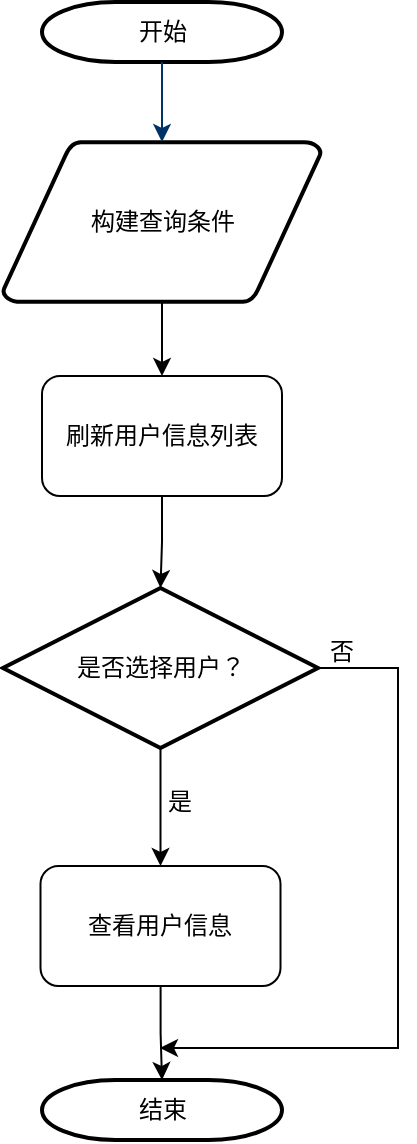<mxfile version="27.1.4" pages="10">
  <diagram name="查询用户信息" id="zO5lMgldCZhvQaBWDhTm">
    <mxGraphModel dx="788" dy="506" grid="0" gridSize="10" guides="1" tooltips="1" connect="1" arrows="1" fold="1" page="1" pageScale="1" pageWidth="1169" pageHeight="827" background="none" math="0" shadow="0">
      <root>
        <mxCell id="a178zMsoAZZl_uSFc6zt-0" />
        <mxCell id="a178zMsoAZZl_uSFc6zt-1" parent="a178zMsoAZZl_uSFc6zt-0" />
        <mxCell id="a178zMsoAZZl_uSFc6zt-2" value="开始" style="shape=mxgraph.flowchart.terminator;strokeWidth=2;gradientColor=none;gradientDirection=north;fontStyle=0;html=1;" vertex="1" parent="a178zMsoAZZl_uSFc6zt-1">
          <mxGeometry x="260" y="60" width="120" height="30" as="geometry" />
        </mxCell>
        <mxCell id="4zAfmRgb_v9YsMz6_RCy-1" value="" style="edgeStyle=orthogonalEdgeStyle;rounded=0;orthogonalLoop=1;jettySize=auto;html=1;" edge="1" parent="a178zMsoAZZl_uSFc6zt-1" source="a178zMsoAZZl_uSFc6zt-4" target="4zAfmRgb_v9YsMz6_RCy-0">
          <mxGeometry relative="1" as="geometry" />
        </mxCell>
        <mxCell id="a178zMsoAZZl_uSFc6zt-4" value="构建查询条件" style="shape=mxgraph.flowchart.data;strokeWidth=2;gradientColor=none;gradientDirection=north;fontStyle=0;html=1;" vertex="1" parent="a178zMsoAZZl_uSFc6zt-1">
          <mxGeometry x="240.5" y="130" width="159" height="80" as="geometry" />
        </mxCell>
        <mxCell id="a178zMsoAZZl_uSFc6zt-5" style="fontStyle=1;strokeColor=#003366;strokeWidth=1;html=1;" edge="1" parent="a178zMsoAZZl_uSFc6zt-1" source="a178zMsoAZZl_uSFc6zt-2" target="a178zMsoAZZl_uSFc6zt-4">
          <mxGeometry relative="1" as="geometry" />
        </mxCell>
        <mxCell id="a178zMsoAZZl_uSFc6zt-7" style="edgeStyle=orthogonalEdgeStyle;rounded=0;orthogonalLoop=1;jettySize=auto;html=1;entryX=0.5;entryY=0;entryDx=0;entryDy=0;" edge="1" parent="a178zMsoAZZl_uSFc6zt-1" source="a178zMsoAZZl_uSFc6zt-8" target="a178zMsoAZZl_uSFc6zt-20">
          <mxGeometry relative="1" as="geometry">
            <mxPoint x="319.25" y="504" as="targetPoint" />
          </mxGeometry>
        </mxCell>
        <mxCell id="a178zMsoAZZl_uSFc6zt-8" value="是否选择用户？" style="shape=mxgraph.flowchart.decision;strokeWidth=2;gradientColor=none;gradientDirection=north;fontStyle=0;html=1;" vertex="1" parent="a178zMsoAZZl_uSFc6zt-1">
          <mxGeometry x="240.5" y="353" width="157.5" height="80" as="geometry" />
        </mxCell>
        <mxCell id="a178zMsoAZZl_uSFc6zt-9" value="结束" style="shape=mxgraph.flowchart.terminator;strokeWidth=2;gradientColor=none;gradientDirection=north;fontStyle=0;html=1;" vertex="1" parent="a178zMsoAZZl_uSFc6zt-1">
          <mxGeometry x="260" y="599" width="120" height="30" as="geometry" />
        </mxCell>
        <mxCell id="a178zMsoAZZl_uSFc6zt-13" style="edgeStyle=orthogonalEdgeStyle;rounded=0;orthogonalLoop=1;jettySize=auto;html=1;exitX=1;exitY=0.5;exitDx=0;exitDy=0;exitPerimeter=0;" edge="1" parent="a178zMsoAZZl_uSFc6zt-1" source="a178zMsoAZZl_uSFc6zt-8">
          <mxGeometry relative="1" as="geometry">
            <mxPoint x="398" y="544" as="sourcePoint" />
            <mxPoint x="319" y="583" as="targetPoint" />
            <Array as="points">
              <mxPoint x="438" y="393" />
              <mxPoint x="438" y="583" />
            </Array>
          </mxGeometry>
        </mxCell>
        <mxCell id="a178zMsoAZZl_uSFc6zt-16" value="是" style="text;fontStyle=0;html=1;strokeColor=none;gradientColor=none;fillColor=none;strokeWidth=2;" vertex="1" parent="a178zMsoAZZl_uSFc6zt-1">
          <mxGeometry x="321" y="446" width="40" height="26" as="geometry" />
        </mxCell>
        <mxCell id="4zAfmRgb_v9YsMz6_RCy-3" value="" style="edgeStyle=orthogonalEdgeStyle;rounded=0;orthogonalLoop=1;jettySize=auto;html=1;" edge="1" parent="a178zMsoAZZl_uSFc6zt-1" source="a178zMsoAZZl_uSFc6zt-20" target="a178zMsoAZZl_uSFc6zt-9">
          <mxGeometry relative="1" as="geometry" />
        </mxCell>
        <mxCell id="a178zMsoAZZl_uSFc6zt-20" value="查看用户信息" style="rounded=1;whiteSpace=wrap;html=1;" vertex="1" parent="a178zMsoAZZl_uSFc6zt-1">
          <mxGeometry x="259.25" y="492" width="120" height="60" as="geometry" />
        </mxCell>
        <mxCell id="a178zMsoAZZl_uSFc6zt-24" value="否" style="text;fontStyle=0;html=1;strokeColor=none;gradientColor=none;fillColor=none;strokeWidth=2;" vertex="1" parent="a178zMsoAZZl_uSFc6zt-1">
          <mxGeometry x="402" y="371" width="40" height="26" as="geometry" />
        </mxCell>
        <mxCell id="4zAfmRgb_v9YsMz6_RCy-2" value="" style="edgeStyle=orthogonalEdgeStyle;rounded=0;orthogonalLoop=1;jettySize=auto;html=1;" edge="1" parent="a178zMsoAZZl_uSFc6zt-1" source="4zAfmRgb_v9YsMz6_RCy-0" target="a178zMsoAZZl_uSFc6zt-8">
          <mxGeometry relative="1" as="geometry" />
        </mxCell>
        <mxCell id="4zAfmRgb_v9YsMz6_RCy-0" value="刷新用户信息列表" style="rounded=1;whiteSpace=wrap;html=1;" vertex="1" parent="a178zMsoAZZl_uSFc6zt-1">
          <mxGeometry x="260" y="247" width="120" height="60" as="geometry" />
        </mxCell>
      </root>
    </mxGraphModel>
  </diagram>
  <diagram id="6a731a19-8d31-9384-78a2-239565b7b9f0" name="登录">
    <mxGraphModel dx="1389" dy="761" grid="0" gridSize="10" guides="1" tooltips="1" connect="1" arrows="1" fold="1" page="1" pageScale="1" pageWidth="1169" pageHeight="827" background="none" math="0" shadow="0">
      <root>
        <mxCell id="0" />
        <mxCell id="1" parent="0" />
        <mxCell id="2" value="开始" style="shape=mxgraph.flowchart.terminator;strokeWidth=2;gradientColor=none;gradientDirection=north;fontStyle=0;html=1;" parent="1" vertex="1">
          <mxGeometry x="260" y="60" width="120" height="30" as="geometry" />
        </mxCell>
        <mxCell id="3" value="输入账号（学/工号）&lt;div&gt;和密码&lt;/div&gt;" style="shape=mxgraph.flowchart.data;strokeWidth=2;gradientColor=none;gradientDirection=north;fontStyle=0;html=1;" parent="1" vertex="1">
          <mxGeometry x="240.5" y="130" width="159" height="80" as="geometry" />
        </mxCell>
        <mxCell id="6" value="判断数据格式&lt;div&gt;是否正确？&lt;/div&gt;" style="shape=mxgraph.flowchart.decision;strokeWidth=2;gradientColor=none;gradientDirection=north;fontStyle=0;html=1;" parent="1" vertex="1">
          <mxGeometry x="255.5" y="245" width="129" height="80" as="geometry" />
        </mxCell>
        <mxCell id="7" style="fontStyle=1;strokeColor=#003366;strokeWidth=1;html=1;" parent="1" source="2" target="3" edge="1">
          <mxGeometry relative="1" as="geometry" />
        </mxCell>
        <mxCell id="9" style="entryX=0.5;entryY=0;entryPerimeter=0;fontStyle=1;strokeColor=#003366;strokeWidth=1;html=1;exitX=0.5;exitY=1;exitDx=0;exitDy=0;exitPerimeter=0;" parent="1" source="3" target="6" edge="1">
          <mxGeometry relative="1" as="geometry">
            <mxPoint x="320" y="330" as="sourcePoint" />
          </mxGeometry>
        </mxCell>
        <mxCell id="11" value="是" style="text;fontStyle=0;html=1;strokeColor=none;gradientColor=none;fillColor=none;strokeWidth=2;" parent="1" vertex="1">
          <mxGeometry x="321" y="330" width="40" height="26" as="geometry" />
        </mxCell>
        <mxCell id="12" value="" style="edgeStyle=elbowEdgeStyle;elbow=horizontal;fontColor=#001933;fontStyle=1;strokeColor=#003366;strokeWidth=1;html=1;exitX=0.5;exitY=1;exitDx=0;exitDy=0;exitPerimeter=0;entryX=0.5;entryY=0;entryDx=0;entryDy=0;entryPerimeter=0;" parent="1" source="6" target="-ivYxCfAkHlw1e81zMro-58" edge="1">
          <mxGeometry width="100" height="100" as="geometry">
            <mxPoint x="319.97" y="320" as="sourcePoint" />
            <mxPoint x="319.97" y="384" as="targetPoint" />
            <Array as="points">
              <mxPoint x="319.97" y="380" />
            </Array>
          </mxGeometry>
        </mxCell>
        <mxCell id="-ivYxCfAkHlw1e81zMro-60" style="edgeStyle=orthogonalEdgeStyle;rounded=0;orthogonalLoop=1;jettySize=auto;html=1;exitX=0.5;exitY=1;exitDx=0;exitDy=0;exitPerimeter=0;" edge="1" parent="1" source="-ivYxCfAkHlw1e81zMro-58" target="-ivYxCfAkHlw1e81zMro-59">
          <mxGeometry relative="1" as="geometry" />
        </mxCell>
        <mxCell id="ISgvkb-H8eZQgoEjN-1p-14" style="edgeStyle=orthogonalEdgeStyle;rounded=0;orthogonalLoop=1;jettySize=auto;html=1;entryX=1;entryY=0.5;entryDx=0;entryDy=0;" edge="1" parent="1" source="-ivYxCfAkHlw1e81zMro-58" target="-ivYxCfAkHlw1e81zMro-71">
          <mxGeometry relative="1" as="geometry" />
        </mxCell>
        <mxCell id="-ivYxCfAkHlw1e81zMro-58" value="判断账号&lt;div&gt;是否存在？&lt;/div&gt;" style="shape=mxgraph.flowchart.decision;strokeWidth=2;gradientColor=none;gradientDirection=north;fontStyle=0;html=1;" vertex="1" parent="1">
          <mxGeometry x="255.5" y="368" width="129" height="80" as="geometry" />
        </mxCell>
        <mxCell id="-ivYxCfAkHlw1e81zMro-62" style="edgeStyle=orthogonalEdgeStyle;rounded=0;orthogonalLoop=1;jettySize=auto;html=1;" edge="1" parent="1" source="-ivYxCfAkHlw1e81zMro-59" target="-ivYxCfAkHlw1e81zMro-61">
          <mxGeometry relative="1" as="geometry" />
        </mxCell>
        <mxCell id="ISgvkb-H8eZQgoEjN-1p-15" style="edgeStyle=orthogonalEdgeStyle;rounded=0;orthogonalLoop=1;jettySize=auto;html=1;exitX=0;exitY=0.5;exitDx=0;exitDy=0;exitPerimeter=0;entryX=0.5;entryY=1;entryDx=0;entryDy=0;" edge="1" parent="1" source="-ivYxCfAkHlw1e81zMro-59" target="-ivYxCfAkHlw1e81zMro-71">
          <mxGeometry relative="1" as="geometry" />
        </mxCell>
        <mxCell id="-ivYxCfAkHlw1e81zMro-59" value="判断密码&lt;div&gt;是否正确？&lt;/div&gt;" style="shape=mxgraph.flowchart.decision;strokeWidth=2;gradientColor=none;gradientDirection=north;fontStyle=0;html=1;" vertex="1" parent="1">
          <mxGeometry x="255.5" y="492" width="129" height="80" as="geometry" />
        </mxCell>
        <mxCell id="-ivYxCfAkHlw1e81zMro-75" value="" style="edgeStyle=orthogonalEdgeStyle;rounded=0;orthogonalLoop=1;jettySize=auto;html=1;" edge="1" parent="1" source="-ivYxCfAkHlw1e81zMro-61" target="-ivYxCfAkHlw1e81zMro-74">
          <mxGeometry relative="1" as="geometry" />
        </mxCell>
        <mxCell id="-ivYxCfAkHlw1e81zMro-61" value="登录成功，返回数据JWT" style="rounded=1;whiteSpace=wrap;html=1;" vertex="1" parent="1">
          <mxGeometry x="260" y="620" width="120" height="60" as="geometry" />
        </mxCell>
        <mxCell id="-ivYxCfAkHlw1e81zMro-63" value="是" style="text;fontStyle=0;html=1;strokeColor=none;gradientColor=none;fillColor=none;strokeWidth=2;" vertex="1" parent="1">
          <mxGeometry x="321" y="455" width="40" height="26" as="geometry" />
        </mxCell>
        <mxCell id="-ivYxCfAkHlw1e81zMro-64" value="是" style="text;fontStyle=0;html=1;strokeColor=none;gradientColor=none;fillColor=none;strokeWidth=2;" vertex="1" parent="1">
          <mxGeometry x="321" y="578" width="40" height="26" as="geometry" />
        </mxCell>
        <mxCell id="-ivYxCfAkHlw1e81zMro-66" style="edgeStyle=orthogonalEdgeStyle;rounded=0;orthogonalLoop=1;jettySize=auto;html=1;entryX=0.905;entryY=0.5;entryDx=0;entryDy=0;entryPerimeter=0;exitX=0.5;exitY=0;exitDx=0;exitDy=0;" edge="1" parent="1" source="-ivYxCfAkHlw1e81zMro-68" target="3">
          <mxGeometry relative="1" as="geometry">
            <Array as="points" />
          </mxGeometry>
        </mxCell>
        <mxCell id="-ivYxCfAkHlw1e81zMro-67" value="否" style="text;fontStyle=0;html=1;strokeColor=none;gradientColor=none;fillColor=none;strokeWidth=2;" vertex="1" parent="1">
          <mxGeometry x="384.5" y="259" width="40" height="26" as="geometry" />
        </mxCell>
        <mxCell id="-ivYxCfAkHlw1e81zMro-69" value="" style="edgeStyle=orthogonalEdgeStyle;rounded=0;orthogonalLoop=1;jettySize=auto;html=1;exitX=1;exitY=0.5;exitDx=0;exitDy=0;exitPerimeter=0;entryX=0.5;entryY=1;entryDx=0;entryDy=0;" edge="1" parent="1" source="6" target="-ivYxCfAkHlw1e81zMro-68">
          <mxGeometry relative="1" as="geometry">
            <mxPoint x="385" y="285" as="sourcePoint" />
            <mxPoint x="384" y="170" as="targetPoint" />
            <Array as="points">
              <mxPoint x="479" y="285" />
              <mxPoint x="479" y="253" />
              <mxPoint x="480" y="253" />
            </Array>
          </mxGeometry>
        </mxCell>
        <mxCell id="-ivYxCfAkHlw1e81zMro-68" value="返回格式错误" style="rounded=1;whiteSpace=wrap;html=1;" vertex="1" parent="1">
          <mxGeometry x="420" y="194" width="120" height="60" as="geometry" />
        </mxCell>
        <mxCell id="-ivYxCfAkHlw1e81zMro-71" value="登录失败，&lt;div&gt;返回用户名&lt;span style=&quot;background-color: transparent;&quot;&gt;或&lt;/span&gt;&lt;div&gt;&lt;span style=&quot;background-color: transparent;&quot;&gt;密码错误&lt;/span&gt;&lt;/div&gt;&lt;/div&gt;" style="rounded=1;whiteSpace=wrap;html=1;" vertex="1" parent="1">
          <mxGeometry x="84" y="378" width="120" height="60" as="geometry" />
        </mxCell>
        <mxCell id="-ivYxCfAkHlw1e81zMro-74" value="结束" style="shape=mxgraph.flowchart.terminator;strokeWidth=2;gradientColor=none;gradientDirection=north;fontStyle=0;html=1;" vertex="1" parent="1">
          <mxGeometry x="260" y="712" width="120" height="30" as="geometry" />
        </mxCell>
        <mxCell id="ISgvkb-H8eZQgoEjN-1p-16" style="edgeStyle=orthogonalEdgeStyle;rounded=0;orthogonalLoop=1;jettySize=auto;html=1;entryX=0.112;entryY=0.428;entryDx=0;entryDy=0;entryPerimeter=0;" edge="1" parent="1" source="-ivYxCfAkHlw1e81zMro-71" target="3">
          <mxGeometry relative="1" as="geometry">
            <Array as="points">
              <mxPoint x="146" y="164" />
            </Array>
          </mxGeometry>
        </mxCell>
        <mxCell id="ISgvkb-H8eZQgoEjN-1p-17" value="否" style="text;fontStyle=0;html=1;strokeColor=none;gradientColor=none;fillColor=none;strokeWidth=2;" vertex="1" parent="1">
          <mxGeometry x="215.5" y="384" width="40" height="26" as="geometry" />
        </mxCell>
        <mxCell id="ISgvkb-H8eZQgoEjN-1p-19" value="否" style="text;fontStyle=0;html=1;strokeColor=none;gradientColor=none;fillColor=none;strokeWidth=2;" vertex="1" parent="1">
          <mxGeometry x="212" y="509" width="40" height="26" as="geometry" />
        </mxCell>
      </root>
    </mxGraphModel>
  </diagram>
  <diagram name="注册" id="M8CNBRf8TtUgqmofjct7">
    <mxGraphModel dx="1042" dy="571" grid="0" gridSize="10" guides="1" tooltips="1" connect="1" arrows="1" fold="1" page="1" pageScale="1" pageWidth="1169" pageHeight="827" background="none" math="0" shadow="0">
      <root>
        <mxCell id="NWBJJtm0vcIBe-9MFRib-0" />
        <mxCell id="NWBJJtm0vcIBe-9MFRib-1" parent="NWBJJtm0vcIBe-9MFRib-0" />
        <mxCell id="NWBJJtm0vcIBe-9MFRib-2" value="开始" style="shape=mxgraph.flowchart.terminator;strokeWidth=2;gradientColor=none;gradientDirection=north;fontStyle=0;html=1;" vertex="1" parent="NWBJJtm0vcIBe-9MFRib-1">
          <mxGeometry x="260" y="60" width="120" height="30" as="geometry" />
        </mxCell>
        <mxCell id="NWBJJtm0vcIBe-9MFRib-3" value="输入要注册的&lt;div&gt;账号（学/工号）&lt;/div&gt;" style="shape=mxgraph.flowchart.data;strokeWidth=2;gradientColor=none;gradientDirection=north;fontStyle=0;html=1;" vertex="1" parent="NWBJJtm0vcIBe-9MFRib-1">
          <mxGeometry x="240.5" y="130" width="159" height="80" as="geometry" />
        </mxCell>
        <mxCell id="NWBJJtm0vcIBe-9MFRib-4" value="判断账号&lt;div&gt;是否重复？&lt;/div&gt;" style="shape=mxgraph.flowchart.decision;strokeWidth=2;gradientColor=none;gradientDirection=north;fontStyle=0;html=1;" vertex="1" parent="NWBJJtm0vcIBe-9MFRib-1">
          <mxGeometry x="255.5" y="245" width="129" height="80" as="geometry" />
        </mxCell>
        <mxCell id="NWBJJtm0vcIBe-9MFRib-5" style="fontStyle=1;strokeColor=#003366;strokeWidth=1;html=1;" edge="1" parent="NWBJJtm0vcIBe-9MFRib-1" source="NWBJJtm0vcIBe-9MFRib-2" target="NWBJJtm0vcIBe-9MFRib-3">
          <mxGeometry relative="1" as="geometry" />
        </mxCell>
        <mxCell id="NWBJJtm0vcIBe-9MFRib-6" style="entryX=0.5;entryY=0;entryPerimeter=0;fontStyle=1;strokeColor=#003366;strokeWidth=1;html=1;exitX=0.5;exitY=1;exitDx=0;exitDy=0;exitPerimeter=0;" edge="1" parent="NWBJJtm0vcIBe-9MFRib-1" source="NWBJJtm0vcIBe-9MFRib-3" target="NWBJJtm0vcIBe-9MFRib-4">
          <mxGeometry relative="1" as="geometry">
            <mxPoint x="320" y="330" as="sourcePoint" />
          </mxGeometry>
        </mxCell>
        <mxCell id="NWBJJtm0vcIBe-9MFRib-7" value="是" style="text;fontStyle=0;html=1;strokeColor=none;gradientColor=none;fillColor=none;strokeWidth=2;" vertex="1" parent="NWBJJtm0vcIBe-9MFRib-1">
          <mxGeometry x="321" y="330" width="40" height="26" as="geometry" />
        </mxCell>
        <mxCell id="NWBJJtm0vcIBe-9MFRib-8" value="" style="edgeStyle=elbowEdgeStyle;elbow=horizontal;fontColor=#001933;fontStyle=1;strokeColor=#003366;strokeWidth=1;html=1;exitX=0.5;exitY=1;exitDx=0;exitDy=0;exitPerimeter=0;entryX=0.51;entryY=0.011;entryDx=0;entryDy=0;entryPerimeter=0;" edge="1" parent="NWBJJtm0vcIBe-9MFRib-1" source="NWBJJtm0vcIBe-9MFRib-4" target="XDRFj705AyfAf-yiHPlo-0">
          <mxGeometry width="100" height="100" as="geometry">
            <mxPoint x="319.97" y="320" as="sourcePoint" />
            <mxPoint x="320" y="368" as="targetPoint" />
            <Array as="points">
              <mxPoint x="319.97" y="380" />
            </Array>
          </mxGeometry>
        </mxCell>
        <mxCell id="NWBJJtm0vcIBe-9MFRib-9" style="edgeStyle=orthogonalEdgeStyle;rounded=0;orthogonalLoop=1;jettySize=auto;html=1;" edge="1" parent="NWBJJtm0vcIBe-9MFRib-1" source="XDRFj705AyfAf-yiHPlo-0" target="NWBJJtm0vcIBe-9MFRib-14">
          <mxGeometry relative="1" as="geometry">
            <mxPoint x="320" y="448" as="sourcePoint" />
          </mxGeometry>
        </mxCell>
        <mxCell id="NWBJJtm0vcIBe-9MFRib-12" style="edgeStyle=orthogonalEdgeStyle;rounded=0;orthogonalLoop=1;jettySize=auto;html=1;" edge="1" parent="NWBJJtm0vcIBe-9MFRib-1" source="NWBJJtm0vcIBe-9MFRib-14" target="NWBJJtm0vcIBe-9MFRib-16">
          <mxGeometry relative="1" as="geometry" />
        </mxCell>
        <mxCell id="Hm9i9NyzuGDbXr1iMtHL-1" style="edgeStyle=orthogonalEdgeStyle;rounded=0;orthogonalLoop=1;jettySize=auto;html=1;exitX=1;exitY=0.5;exitDx=0;exitDy=0;exitPerimeter=0;entryX=0.5;entryY=1;entryDx=0;entryDy=0;" edge="1" parent="NWBJJtm0vcIBe-9MFRib-1" source="NWBJJtm0vcIBe-9MFRib-14" target="Hm9i9NyzuGDbXr1iMtHL-0">
          <mxGeometry relative="1" as="geometry" />
        </mxCell>
        <mxCell id="NWBJJtm0vcIBe-9MFRib-14" value="判断两次输入的密码&lt;div&gt;是否相同？&lt;/div&gt;" style="shape=mxgraph.flowchart.decision;strokeWidth=2;gradientColor=none;gradientDirection=north;fontStyle=0;html=1;" vertex="1" parent="NWBJJtm0vcIBe-9MFRib-1">
          <mxGeometry x="239.75" y="481" width="157.5" height="80" as="geometry" />
        </mxCell>
        <mxCell id="NWBJJtm0vcIBe-9MFRib-15" value="" style="edgeStyle=orthogonalEdgeStyle;rounded=0;orthogonalLoop=1;jettySize=auto;html=1;" edge="1" parent="NWBJJtm0vcIBe-9MFRib-1" source="NWBJJtm0vcIBe-9MFRib-16" target="NWBJJtm0vcIBe-9MFRib-24">
          <mxGeometry relative="1" as="geometry" />
        </mxCell>
        <mxCell id="NWBJJtm0vcIBe-9MFRib-16" value="注册新用户，&lt;div&gt;返回注册成功&lt;/div&gt;" style="rounded=1;whiteSpace=wrap;html=1;" vertex="1" parent="NWBJJtm0vcIBe-9MFRib-1">
          <mxGeometry x="258.5" y="628" width="120" height="60" as="geometry" />
        </mxCell>
        <mxCell id="NWBJJtm0vcIBe-9MFRib-18" value="是" style="text;fontStyle=0;html=1;strokeColor=none;gradientColor=none;fillColor=none;strokeWidth=2;" vertex="1" parent="NWBJJtm0vcIBe-9MFRib-1">
          <mxGeometry x="321" y="578" width="40" height="26" as="geometry" />
        </mxCell>
        <mxCell id="NWBJJtm0vcIBe-9MFRib-19" style="edgeStyle=orthogonalEdgeStyle;rounded=0;orthogonalLoop=1;jettySize=auto;html=1;entryX=0.905;entryY=0.5;entryDx=0;entryDy=0;entryPerimeter=0;exitX=0.5;exitY=0;exitDx=0;exitDy=0;" edge="1" parent="NWBJJtm0vcIBe-9MFRib-1" source="NWBJJtm0vcIBe-9MFRib-22" target="NWBJJtm0vcIBe-9MFRib-3">
          <mxGeometry relative="1" as="geometry">
            <Array as="points" />
          </mxGeometry>
        </mxCell>
        <mxCell id="NWBJJtm0vcIBe-9MFRib-20" value="否" style="text;fontStyle=0;html=1;strokeColor=none;gradientColor=none;fillColor=none;strokeWidth=2;" vertex="1" parent="NWBJJtm0vcIBe-9MFRib-1">
          <mxGeometry x="384.5" y="259" width="40" height="26" as="geometry" />
        </mxCell>
        <mxCell id="NWBJJtm0vcIBe-9MFRib-21" value="" style="edgeStyle=orthogonalEdgeStyle;rounded=0;orthogonalLoop=1;jettySize=auto;html=1;exitX=1;exitY=0.5;exitDx=0;exitDy=0;exitPerimeter=0;entryX=0.5;entryY=1;entryDx=0;entryDy=0;" edge="1" parent="NWBJJtm0vcIBe-9MFRib-1" source="NWBJJtm0vcIBe-9MFRib-4" target="NWBJJtm0vcIBe-9MFRib-22">
          <mxGeometry relative="1" as="geometry">
            <mxPoint x="385" y="285" as="sourcePoint" />
            <mxPoint x="384" y="170" as="targetPoint" />
            <Array as="points">
              <mxPoint x="479" y="285" />
              <mxPoint x="479" y="253" />
              <mxPoint x="480" y="253" />
            </Array>
          </mxGeometry>
        </mxCell>
        <mxCell id="NWBJJtm0vcIBe-9MFRib-22" value="返回用户名重复" style="rounded=1;whiteSpace=wrap;html=1;" vertex="1" parent="NWBJJtm0vcIBe-9MFRib-1">
          <mxGeometry x="420" y="194" width="120" height="60" as="geometry" />
        </mxCell>
        <mxCell id="NWBJJtm0vcIBe-9MFRib-24" value="结束" style="shape=mxgraph.flowchart.terminator;strokeWidth=2;gradientColor=none;gradientDirection=north;fontStyle=0;html=1;" vertex="1" parent="NWBJJtm0vcIBe-9MFRib-1">
          <mxGeometry x="258.5" y="744" width="120" height="30" as="geometry" />
        </mxCell>
        <mxCell id="XDRFj705AyfAf-yiHPlo-0" value="输入新密码，&lt;div&gt;二次输入新密码&lt;/div&gt;" style="shape=parallelogram;html=1;strokeWidth=2;perimeter=parallelogramPerimeter;whiteSpace=wrap;rounded=1;arcSize=12;size=0.23;" vertex="1" parent="NWBJJtm0vcIBe-9MFRib-1">
          <mxGeometry x="237.5" y="373" width="162" height="60" as="geometry" />
        </mxCell>
        <mxCell id="Hm9i9NyzuGDbXr1iMtHL-2" style="edgeStyle=orthogonalEdgeStyle;rounded=0;orthogonalLoop=1;jettySize=auto;html=1;entryX=1;entryY=0.5;entryDx=0;entryDy=0;exitX=0.5;exitY=0;exitDx=0;exitDy=0;" edge="1" parent="NWBJJtm0vcIBe-9MFRib-1" source="Hm9i9NyzuGDbXr1iMtHL-0" target="XDRFj705AyfAf-yiHPlo-0">
          <mxGeometry relative="1" as="geometry" />
        </mxCell>
        <mxCell id="Hm9i9NyzuGDbXr1iMtHL-0" value="返回两次密码不一致" style="rounded=1;whiteSpace=wrap;html=1;" vertex="1" parent="NWBJJtm0vcIBe-9MFRib-1">
          <mxGeometry x="420" y="433" width="120" height="60" as="geometry" />
        </mxCell>
        <mxCell id="Hm9i9NyzuGDbXr1iMtHL-3" value="否" style="text;fontStyle=0;html=1;strokeColor=none;gradientColor=none;fillColor=none;strokeWidth=2;" vertex="1" parent="NWBJJtm0vcIBe-9MFRib-1">
          <mxGeometry x="397.25" y="496" width="40" height="26" as="geometry" />
        </mxCell>
      </root>
    </mxGraphModel>
  </diagram>
  <diagram name="修改密码" id="Meh-bq0IPyK3MCXsR9mE">
    <mxGraphModel dx="946" dy="607" grid="0" gridSize="10" guides="1" tooltips="1" connect="1" arrows="1" fold="1" page="1" pageScale="1" pageWidth="1169" pageHeight="827" background="none" math="0" shadow="0">
      <root>
        <mxCell id="4Vml-jVjkxAf96VHodCM-0" />
        <mxCell id="4Vml-jVjkxAf96VHodCM-1" parent="4Vml-jVjkxAf96VHodCM-0" />
        <mxCell id="4Vml-jVjkxAf96VHodCM-2" value="开始" style="shape=mxgraph.flowchart.terminator;strokeWidth=2;gradientColor=none;gradientDirection=north;fontStyle=0;html=1;" vertex="1" parent="4Vml-jVjkxAf96VHodCM-1">
          <mxGeometry x="260" y="60" width="120" height="30" as="geometry" />
        </mxCell>
        <mxCell id="4Vml-jVjkxAf96VHodCM-3" value="输入原密码" style="shape=mxgraph.flowchart.data;strokeWidth=2;gradientColor=none;gradientDirection=north;fontStyle=0;html=1;" vertex="1" parent="4Vml-jVjkxAf96VHodCM-1">
          <mxGeometry x="240.5" y="130" width="159" height="80" as="geometry" />
        </mxCell>
        <mxCell id="4Vml-jVjkxAf96VHodCM-5" style="fontStyle=1;strokeColor=#003366;strokeWidth=1;html=1;" edge="1" parent="4Vml-jVjkxAf96VHodCM-1" source="4Vml-jVjkxAf96VHodCM-2" target="4Vml-jVjkxAf96VHodCM-3">
          <mxGeometry relative="1" as="geometry" />
        </mxCell>
        <mxCell id="4Vml-jVjkxAf96VHodCM-8" value="" style="edgeStyle=elbowEdgeStyle;elbow=horizontal;fontColor=#001933;fontStyle=1;strokeColor=#003366;strokeWidth=1;html=1;exitX=0.484;exitY=0.99;exitDx=0;exitDy=0;exitPerimeter=0;entryX=0.51;entryY=0.011;entryDx=0;entryDy=0;entryPerimeter=0;" edge="1" parent="4Vml-jVjkxAf96VHodCM-1" source="4Vml-jVjkxAf96VHodCM-3" target="4Vml-jVjkxAf96VHodCM-21">
          <mxGeometry width="100" height="100" as="geometry">
            <mxPoint x="317.5" y="214" as="sourcePoint" />
            <mxPoint x="317.5" y="257" as="targetPoint" />
            <Array as="points">
              <mxPoint x="317.47" y="269" />
            </Array>
          </mxGeometry>
        </mxCell>
        <mxCell id="4Vml-jVjkxAf96VHodCM-9" style="edgeStyle=orthogonalEdgeStyle;rounded=0;orthogonalLoop=1;jettySize=auto;html=1;" edge="1" parent="4Vml-jVjkxAf96VHodCM-1" source="4Vml-jVjkxAf96VHodCM-21" target="4Vml-jVjkxAf96VHodCM-12">
          <mxGeometry relative="1" as="geometry">
            <mxPoint x="316.5" y="325" as="sourcePoint" />
          </mxGeometry>
        </mxCell>
        <mxCell id="4Vml-jVjkxAf96VHodCM-10" style="edgeStyle=orthogonalEdgeStyle;rounded=0;orthogonalLoop=1;jettySize=auto;html=1;entryX=0.5;entryY=0;entryDx=0;entryDy=0;entryPerimeter=0;" edge="1" parent="4Vml-jVjkxAf96VHodCM-1" source="4Vml-jVjkxAf96VHodCM-12" target="Xq8Z3eJdLvGg3oaHK79f-0">
          <mxGeometry relative="1" as="geometry">
            <mxPoint x="315" y="503" as="targetPoint" />
          </mxGeometry>
        </mxCell>
        <mxCell id="4Vml-jVjkxAf96VHodCM-11" style="edgeStyle=orthogonalEdgeStyle;rounded=0;orthogonalLoop=1;jettySize=auto;html=1;exitX=1;exitY=0.5;exitDx=0;exitDy=0;exitPerimeter=0;entryX=0.5;entryY=1;entryDx=0;entryDy=0;" edge="1" parent="4Vml-jVjkxAf96VHodCM-1" source="4Vml-jVjkxAf96VHodCM-12" target="4Vml-jVjkxAf96VHodCM-23">
          <mxGeometry relative="1" as="geometry" />
        </mxCell>
        <mxCell id="4Vml-jVjkxAf96VHodCM-12" value="判断两次输入的密码&lt;div&gt;是否相同？&lt;/div&gt;" style="shape=mxgraph.flowchart.decision;strokeWidth=2;gradientColor=none;gradientDirection=north;fontStyle=0;html=1;" vertex="1" parent="4Vml-jVjkxAf96VHodCM-1">
          <mxGeometry x="236.25" y="358" width="157.5" height="80" as="geometry" />
        </mxCell>
        <mxCell id="4Vml-jVjkxAf96VHodCM-13" value="" style="edgeStyle=orthogonalEdgeStyle;rounded=0;orthogonalLoop=1;jettySize=auto;html=1;" edge="1" parent="4Vml-jVjkxAf96VHodCM-1" source="4Vml-jVjkxAf96VHodCM-14" target="4Vml-jVjkxAf96VHodCM-20">
          <mxGeometry relative="1" as="geometry" />
        </mxCell>
        <mxCell id="4Vml-jVjkxAf96VHodCM-14" value="修改密码成功，&lt;div&gt;跳转到登陆界面，&lt;/div&gt;&lt;div&gt;清除redis中缓存的JWT&lt;/div&gt;" style="rounded=1;whiteSpace=wrap;html=1;" vertex="1" parent="4Vml-jVjkxAf96VHodCM-1">
          <mxGeometry x="255" y="597" width="120" height="60" as="geometry" />
        </mxCell>
        <mxCell id="4Vml-jVjkxAf96VHodCM-15" value="是" style="text;fontStyle=0;html=1;strokeColor=none;gradientColor=none;fillColor=none;strokeWidth=2;" vertex="1" parent="4Vml-jVjkxAf96VHodCM-1">
          <mxGeometry x="316" y="438" width="40" height="26" as="geometry" />
        </mxCell>
        <mxCell id="4Vml-jVjkxAf96VHodCM-20" value="结束" style="shape=mxgraph.flowchart.terminator;strokeWidth=2;gradientColor=none;gradientDirection=north;fontStyle=0;html=1;" vertex="1" parent="4Vml-jVjkxAf96VHodCM-1">
          <mxGeometry x="255" y="713" width="120" height="30" as="geometry" />
        </mxCell>
        <mxCell id="4Vml-jVjkxAf96VHodCM-21" value="输入新密码，&lt;div&gt;二次输入新密码&lt;/div&gt;" style="shape=parallelogram;html=1;strokeWidth=2;perimeter=parallelogramPerimeter;whiteSpace=wrap;rounded=1;arcSize=12;size=0.23;" vertex="1" parent="4Vml-jVjkxAf96VHodCM-1">
          <mxGeometry x="234" y="250" width="162" height="60" as="geometry" />
        </mxCell>
        <mxCell id="4Vml-jVjkxAf96VHodCM-22" style="edgeStyle=orthogonalEdgeStyle;rounded=0;orthogonalLoop=1;jettySize=auto;html=1;entryX=1;entryY=0.5;entryDx=0;entryDy=0;exitX=0.5;exitY=0;exitDx=0;exitDy=0;" edge="1" parent="4Vml-jVjkxAf96VHodCM-1" source="4Vml-jVjkxAf96VHodCM-23" target="4Vml-jVjkxAf96VHodCM-21">
          <mxGeometry relative="1" as="geometry" />
        </mxCell>
        <mxCell id="4Vml-jVjkxAf96VHodCM-23" value="返回两次密码不一致" style="rounded=1;whiteSpace=wrap;html=1;" vertex="1" parent="4Vml-jVjkxAf96VHodCM-1">
          <mxGeometry x="416.5" y="310" width="120" height="60" as="geometry" />
        </mxCell>
        <mxCell id="4Vml-jVjkxAf96VHodCM-24" value="否" style="text;fontStyle=0;html=1;strokeColor=none;gradientColor=none;fillColor=none;strokeWidth=2;" vertex="1" parent="4Vml-jVjkxAf96VHodCM-1">
          <mxGeometry x="393.75" y="373" width="40" height="26" as="geometry" />
        </mxCell>
        <mxCell id="Xq8Z3eJdLvGg3oaHK79f-1" value="" style="edgeStyle=orthogonalEdgeStyle;rounded=0;orthogonalLoop=1;jettySize=auto;html=1;" edge="1" parent="4Vml-jVjkxAf96VHodCM-1" source="Xq8Z3eJdLvGg3oaHK79f-0" target="4Vml-jVjkxAf96VHodCM-14">
          <mxGeometry relative="1" as="geometry" />
        </mxCell>
        <mxCell id="Xq8Z3eJdLvGg3oaHK79f-3" style="edgeStyle=orthogonalEdgeStyle;rounded=0;orthogonalLoop=1;jettySize=auto;html=1;entryX=0.5;entryY=1;entryDx=0;entryDy=0;" edge="1" parent="4Vml-jVjkxAf96VHodCM-1" source="Xq8Z3eJdLvGg3oaHK79f-0" target="Xq8Z3eJdLvGg3oaHK79f-4">
          <mxGeometry relative="1" as="geometry">
            <mxPoint x="132.0" y="228.833" as="targetPoint" />
          </mxGeometry>
        </mxCell>
        <mxCell id="Xq8Z3eJdLvGg3oaHK79f-0" value="判断原密码是否正确" style="shape=mxgraph.flowchart.decision;strokeWidth=2;gradientColor=none;gradientDirection=north;fontStyle=0;html=1;" vertex="1" parent="4Vml-jVjkxAf96VHodCM-1">
          <mxGeometry x="236.25" y="476" width="157.5" height="80" as="geometry" />
        </mxCell>
        <mxCell id="Xq8Z3eJdLvGg3oaHK79f-2" value="是" style="text;fontStyle=0;html=1;strokeColor=none;gradientColor=none;fillColor=none;strokeWidth=2;" vertex="1" parent="4Vml-jVjkxAf96VHodCM-1">
          <mxGeometry x="316" y="559" width="40" height="26" as="geometry" />
        </mxCell>
        <mxCell id="Xq8Z3eJdLvGg3oaHK79f-5" value="" style="edgeStyle=orthogonalEdgeStyle;rounded=0;orthogonalLoop=1;jettySize=auto;html=1;entryX=0.11;entryY=0.494;entryDx=0;entryDy=0;entryPerimeter=0;" edge="1" parent="4Vml-jVjkxAf96VHodCM-1" source="Xq8Z3eJdLvGg3oaHK79f-4" target="4Vml-jVjkxAf96VHodCM-3">
          <mxGeometry relative="1" as="geometry" />
        </mxCell>
        <mxCell id="Xq8Z3eJdLvGg3oaHK79f-4" value="返回旧密码错误" style="rounded=1;whiteSpace=wrap;html=1;" vertex="1" parent="4Vml-jVjkxAf96VHodCM-1">
          <mxGeometry x="84" y="140" width="120" height="60" as="geometry" />
        </mxCell>
      </root>
    </mxGraphModel>
  </diagram>
  <diagram name="修改个人信息" id="vpta6Am2QkgeVJjqi4LC">
    <mxGraphModel dx="757" dy="486" grid="0" gridSize="10" guides="1" tooltips="1" connect="1" arrows="1" fold="1" page="1" pageScale="1" pageWidth="1169" pageHeight="827" background="none" math="0" shadow="0">
      <root>
        <mxCell id="-RdLMX7hdvDLlt4LgXD--0" />
        <mxCell id="-RdLMX7hdvDLlt4LgXD--1" parent="-RdLMX7hdvDLlt4LgXD--0" />
        <mxCell id="-RdLMX7hdvDLlt4LgXD--2" value="开始" style="shape=mxgraph.flowchart.terminator;strokeWidth=2;gradientColor=none;gradientDirection=north;fontStyle=0;html=1;" vertex="1" parent="-RdLMX7hdvDLlt4LgXD--1">
          <mxGeometry x="260" y="60" width="120" height="30" as="geometry" />
        </mxCell>
        <mxCell id="1pYdkm6Og0ujO1-LcD6Z-0" style="edgeStyle=orthogonalEdgeStyle;rounded=0;orthogonalLoop=1;jettySize=auto;html=1;" edge="1" parent="-RdLMX7hdvDLlt4LgXD--1" source="-RdLMX7hdvDLlt4LgXD--3" target="-RdLMX7hdvDLlt4LgXD--9">
          <mxGeometry relative="1" as="geometry" />
        </mxCell>
        <mxCell id="-RdLMX7hdvDLlt4LgXD--3" value="填写要修改的&lt;div&gt;用户信息表单&lt;/div&gt;" style="shape=mxgraph.flowchart.data;strokeWidth=2;gradientColor=none;gradientDirection=north;fontStyle=0;html=1;" vertex="1" parent="-RdLMX7hdvDLlt4LgXD--1">
          <mxGeometry x="240.5" y="130" width="159" height="80" as="geometry" />
        </mxCell>
        <mxCell id="-RdLMX7hdvDLlt4LgXD--4" style="fontStyle=1;strokeColor=#003366;strokeWidth=1;html=1;" edge="1" parent="-RdLMX7hdvDLlt4LgXD--1" source="-RdLMX7hdvDLlt4LgXD--2" target="-RdLMX7hdvDLlt4LgXD--3">
          <mxGeometry relative="1" as="geometry" />
        </mxCell>
        <mxCell id="-RdLMX7hdvDLlt4LgXD--8" style="edgeStyle=orthogonalEdgeStyle;rounded=0;orthogonalLoop=1;jettySize=auto;html=1;exitX=1;exitY=0.5;exitDx=0;exitDy=0;exitPerimeter=0;entryX=0.5;entryY=1;entryDx=0;entryDy=0;" edge="1" parent="-RdLMX7hdvDLlt4LgXD--1" source="-RdLMX7hdvDLlt4LgXD--9" target="-RdLMX7hdvDLlt4LgXD--16">
          <mxGeometry relative="1" as="geometry" />
        </mxCell>
        <mxCell id="1pYdkm6Og0ujO1-LcD6Z-2" style="edgeStyle=orthogonalEdgeStyle;rounded=0;orthogonalLoop=1;jettySize=auto;html=1;" edge="1" parent="-RdLMX7hdvDLlt4LgXD--1" source="-RdLMX7hdvDLlt4LgXD--9" target="-RdLMX7hdvDLlt4LgXD--11">
          <mxGeometry relative="1" as="geometry" />
        </mxCell>
        <mxCell id="-RdLMX7hdvDLlt4LgXD--9" value="&lt;span style=&quot;background-color: transparent;&quot;&gt;判断表单信息格式&lt;/span&gt;&lt;div&gt;&lt;span style=&quot;background-color: transparent;&quot;&gt;是否正确？&lt;/span&gt;&lt;/div&gt;" style="shape=mxgraph.flowchart.decision;strokeWidth=2;gradientColor=none;gradientDirection=north;fontStyle=0;html=1;" vertex="1" parent="-RdLMX7hdvDLlt4LgXD--1">
          <mxGeometry x="242" y="305" width="157.5" height="80" as="geometry" />
        </mxCell>
        <mxCell id="-RdLMX7hdvDLlt4LgXD--10" value="" style="edgeStyle=orthogonalEdgeStyle;rounded=0;orthogonalLoop=1;jettySize=auto;html=1;" edge="1" parent="-RdLMX7hdvDLlt4LgXD--1" source="-RdLMX7hdvDLlt4LgXD--11" target="-RdLMX7hdvDLlt4LgXD--13">
          <mxGeometry relative="1" as="geometry" />
        </mxCell>
        <mxCell id="-RdLMX7hdvDLlt4LgXD--11" value="修改成功，&lt;div&gt;刷新个人资料信息&lt;/div&gt;" style="rounded=1;whiteSpace=wrap;html=1;" vertex="1" parent="-RdLMX7hdvDLlt4LgXD--1">
          <mxGeometry x="260.75" y="418" width="120" height="60" as="geometry" />
        </mxCell>
        <mxCell id="-RdLMX7hdvDLlt4LgXD--13" value="结束" style="shape=mxgraph.flowchart.terminator;strokeWidth=2;gradientColor=none;gradientDirection=north;fontStyle=0;html=1;" vertex="1" parent="-RdLMX7hdvDLlt4LgXD--1">
          <mxGeometry x="260" y="516" width="120" height="30" as="geometry" />
        </mxCell>
        <mxCell id="-RdLMX7hdvDLlt4LgXD--15" style="edgeStyle=orthogonalEdgeStyle;rounded=0;orthogonalLoop=1;jettySize=auto;html=1;entryX=0.905;entryY=0.5;entryDx=0;entryDy=0;exitX=0.5;exitY=0;exitDx=0;exitDy=0;entryPerimeter=0;" edge="1" parent="-RdLMX7hdvDLlt4LgXD--1" source="-RdLMX7hdvDLlt4LgXD--16" target="-RdLMX7hdvDLlt4LgXD--3">
          <mxGeometry relative="1" as="geometry">
            <mxPoint x="377.37" y="280" as="targetPoint" />
            <Array as="points">
              <mxPoint x="454" y="170" />
            </Array>
          </mxGeometry>
        </mxCell>
        <mxCell id="-RdLMX7hdvDLlt4LgXD--16" value="返回&lt;div&gt;详细格式错误信息&lt;/div&gt;" style="rounded=1;whiteSpace=wrap;html=1;" vertex="1" parent="-RdLMX7hdvDLlt4LgXD--1">
          <mxGeometry x="393.75" y="223" width="120" height="60" as="geometry" />
        </mxCell>
        <mxCell id="-RdLMX7hdvDLlt4LgXD--17" value="否" style="text;fontStyle=0;html=1;strokeColor=none;gradientColor=none;fillColor=none;strokeWidth=2;" vertex="1" parent="-RdLMX7hdvDLlt4LgXD--1">
          <mxGeometry x="399.5" y="322" width="40" height="26" as="geometry" />
        </mxCell>
        <mxCell id="1Q9-vf70iYvfWfuQRIKy-0" value="是" style="text;html=1;align=center;verticalAlign=middle;resizable=0;points=[];autosize=1;strokeColor=none;fillColor=none;" vertex="1" parent="-RdLMX7hdvDLlt4LgXD--1">
          <mxGeometry x="315" y="383" width="30" height="26" as="geometry" />
        </mxCell>
      </root>
    </mxGraphModel>
  </diagram>
  <diagram name="新增用户" id="XxX0FWIyGfM9bsz0D55-">
    <mxGraphModel dx="1273" dy="570" grid="0" gridSize="10" guides="1" tooltips="1" connect="1" arrows="1" fold="1" page="1" pageScale="1" pageWidth="1169" pageHeight="827" background="none" math="0" shadow="0">
      <root>
        <mxCell id="iQX4BAwCXbjmUn3e2jPd-0" />
        <mxCell id="iQX4BAwCXbjmUn3e2jPd-1" parent="iQX4BAwCXbjmUn3e2jPd-0" />
        <mxCell id="iQX4BAwCXbjmUn3e2jPd-2" value="开始" style="shape=mxgraph.flowchart.terminator;strokeWidth=2;gradientColor=none;gradientDirection=north;fontStyle=0;html=1;" parent="iQX4BAwCXbjmUn3e2jPd-1" vertex="1">
          <mxGeometry x="260" y="60" width="120" height="30" as="geometry" />
        </mxCell>
        <mxCell id="iQX4BAwCXbjmUn3e2jPd-3" style="edgeStyle=orthogonalEdgeStyle;rounded=0;orthogonalLoop=1;jettySize=auto;html=1;" parent="iQX4BAwCXbjmUn3e2jPd-1" source="iQX4BAwCXbjmUn3e2jPd-4" target="iQX4BAwCXbjmUn3e2jPd-8" edge="1">
          <mxGeometry relative="1" as="geometry" />
        </mxCell>
        <mxCell id="iQX4BAwCXbjmUn3e2jPd-4" value="填写要新增的&lt;div&gt;用户信息表单&lt;/div&gt;" style="shape=mxgraph.flowchart.data;strokeWidth=2;gradientColor=none;gradientDirection=north;fontStyle=0;html=1;" parent="iQX4BAwCXbjmUn3e2jPd-1" vertex="1">
          <mxGeometry x="240.5" y="130" width="159" height="80" as="geometry" />
        </mxCell>
        <mxCell id="iQX4BAwCXbjmUn3e2jPd-5" style="fontStyle=1;strokeColor=#003366;strokeWidth=1;html=1;" parent="iQX4BAwCXbjmUn3e2jPd-1" source="iQX4BAwCXbjmUn3e2jPd-2" target="iQX4BAwCXbjmUn3e2jPd-4" edge="1">
          <mxGeometry relative="1" as="geometry" />
        </mxCell>
        <mxCell id="iQX4BAwCXbjmUn3e2jPd-6" style="edgeStyle=orthogonalEdgeStyle;rounded=0;orthogonalLoop=1;jettySize=auto;html=1;exitX=1;exitY=0.5;exitDx=0;exitDy=0;exitPerimeter=0;entryX=0.5;entryY=1;entryDx=0;entryDy=0;" parent="iQX4BAwCXbjmUn3e2jPd-1" source="iQX4BAwCXbjmUn3e2jPd-8" target="iQX4BAwCXbjmUn3e2jPd-13" edge="1">
          <mxGeometry relative="1" as="geometry" />
        </mxCell>
        <mxCell id="iQX4BAwCXbjmUn3e2jPd-7" style="edgeStyle=orthogonalEdgeStyle;rounded=0;orthogonalLoop=1;jettySize=auto;html=1;entryX=0.5;entryY=0;entryDx=0;entryDy=0;entryPerimeter=0;" parent="iQX4BAwCXbjmUn3e2jPd-1" source="iQX4BAwCXbjmUn3e2jPd-8" target="TLsCk818xWG-sSCKFWpw-0" edge="1">
          <mxGeometry relative="1" as="geometry">
            <mxPoint x="320.771" y="418" as="targetPoint" />
          </mxGeometry>
        </mxCell>
        <mxCell id="iQX4BAwCXbjmUn3e2jPd-8" value="&lt;span style=&quot;background-color: transparent;&quot;&gt;判断表单信息格式&lt;/span&gt;&lt;div&gt;&lt;span style=&quot;background-color: transparent;&quot;&gt;是否正确？&lt;/span&gt;&lt;/div&gt;" style="shape=mxgraph.flowchart.decision;strokeWidth=2;gradientColor=none;gradientDirection=north;fontStyle=0;html=1;" parent="iQX4BAwCXbjmUn3e2jPd-1" vertex="1">
          <mxGeometry x="242" y="268" width="157.5" height="80" as="geometry" />
        </mxCell>
        <mxCell id="iQX4BAwCXbjmUn3e2jPd-11" value="结束" style="shape=mxgraph.flowchart.terminator;strokeWidth=2;gradientColor=none;gradientDirection=north;fontStyle=0;html=1;" parent="iQX4BAwCXbjmUn3e2jPd-1" vertex="1">
          <mxGeometry x="260" y="684" width="120" height="30" as="geometry" />
        </mxCell>
        <mxCell id="iQX4BAwCXbjmUn3e2jPd-12" style="edgeStyle=orthogonalEdgeStyle;rounded=0;orthogonalLoop=1;jettySize=auto;html=1;entryX=0.905;entryY=0.5;entryDx=0;entryDy=0;exitX=0.5;exitY=0;exitDx=0;exitDy=0;entryPerimeter=0;" parent="iQX4BAwCXbjmUn3e2jPd-1" source="iQX4BAwCXbjmUn3e2jPd-13" target="iQX4BAwCXbjmUn3e2jPd-4" edge="1">
          <mxGeometry relative="1" as="geometry">
            <mxPoint x="377.37" y="280" as="targetPoint" />
            <Array as="points">
              <mxPoint x="454" y="170" />
            </Array>
          </mxGeometry>
        </mxCell>
        <mxCell id="iQX4BAwCXbjmUn3e2jPd-13" value="返回&lt;div&gt;详细格式错误信息&lt;/div&gt;" style="rounded=1;whiteSpace=wrap;html=1;" parent="iQX4BAwCXbjmUn3e2jPd-1" vertex="1">
          <mxGeometry x="393" y="210" width="120" height="60" as="geometry" />
        </mxCell>
        <mxCell id="iQX4BAwCXbjmUn3e2jPd-14" value="否" style="text;fontStyle=0;html=1;strokeColor=none;gradientColor=none;fillColor=none;strokeWidth=2;" parent="iQX4BAwCXbjmUn3e2jPd-1" vertex="1">
          <mxGeometry x="399.5" y="285" width="40" height="26" as="geometry" />
        </mxCell>
        <mxCell id="h2HOim202EjieUB3Oczs-1" style="edgeStyle=orthogonalEdgeStyle;rounded=0;orthogonalLoop=1;jettySize=auto;html=1;" parent="iQX4BAwCXbjmUn3e2jPd-1" source="TLsCk818xWG-sSCKFWpw-0" target="h2HOim202EjieUB3Oczs-0" edge="1">
          <mxGeometry relative="1" as="geometry" />
        </mxCell>
        <mxCell id="h2HOim202EjieUB3Oczs-4" style="edgeStyle=orthogonalEdgeStyle;rounded=0;orthogonalLoop=1;jettySize=auto;html=1;" parent="iQX4BAwCXbjmUn3e2jPd-1" source="TLsCk818xWG-sSCKFWpw-0" target="h2HOim202EjieUB3Oczs-3" edge="1">
          <mxGeometry relative="1" as="geometry" />
        </mxCell>
        <mxCell id="TLsCk818xWG-sSCKFWpw-0" value="&lt;span style=&quot;background-color: transparent;&quot;&gt;判断&lt;/span&gt;&lt;div&gt;&lt;span style=&quot;background-color: transparent;&quot;&gt;是否&lt;/span&gt;&lt;span style=&quot;background-color: transparent;&quot;&gt;填写密码&lt;/span&gt;&lt;span style=&quot;background-color: transparent;&quot;&gt;？&lt;/span&gt;&lt;/div&gt;" style="shape=mxgraph.flowchart.decision;strokeWidth=2;gradientColor=none;gradientDirection=north;fontStyle=0;html=1;" parent="iQX4BAwCXbjmUn3e2jPd-1" vertex="1">
          <mxGeometry x="242" y="386" width="157.5" height="80" as="geometry" />
        </mxCell>
        <mxCell id="U_BGzayedf9yNHDhHmPG-0" value="是" style="text;fontStyle=0;html=1;strokeColor=none;gradientColor=none;fillColor=none;strokeWidth=2;" parent="iQX4BAwCXbjmUn3e2jPd-1" vertex="1">
          <mxGeometry x="321" y="348" width="40" height="26" as="geometry" />
        </mxCell>
        <mxCell id="h2HOim202EjieUB3Oczs-0" value="自动设置默认密码" style="rounded=1;whiteSpace=wrap;html=1;" parent="iQX4BAwCXbjmUn3e2jPd-1" vertex="1">
          <mxGeometry x="407" y="489" width="120" height="60" as="geometry" />
        </mxCell>
        <mxCell id="h2HOim202EjieUB3Oczs-2" style="edgeStyle=orthogonalEdgeStyle;rounded=0;orthogonalLoop=1;jettySize=auto;html=1;exitX=0.5;exitY=1;exitDx=0;exitDy=0;" parent="iQX4BAwCXbjmUn3e2jPd-1" source="h2HOim202EjieUB3Oczs-0" edge="1">
          <mxGeometry relative="1" as="geometry">
            <mxPoint x="321" y="574" as="targetPoint" />
            <Array as="points">
              <mxPoint x="467" y="574" />
            </Array>
          </mxGeometry>
        </mxCell>
        <mxCell id="h2HOim202EjieUB3Oczs-5" value="" style="edgeStyle=orthogonalEdgeStyle;rounded=0;orthogonalLoop=1;jettySize=auto;html=1;entryX=0.5;entryY=0;entryDx=0;entryDy=0;" parent="iQX4BAwCXbjmUn3e2jPd-1" source="h2HOim202EjieUB3Oczs-3" target="h2HOim202EjieUB3Oczs-6" edge="1">
          <mxGeometry relative="1" as="geometry" />
        </mxCell>
        <mxCell id="h2HOim202EjieUB3Oczs-3" value="设置指定密码" style="rounded=1;whiteSpace=wrap;html=1;" parent="iQX4BAwCXbjmUn3e2jPd-1" vertex="1">
          <mxGeometry x="260.75" y="494" width="120" height="60" as="geometry" />
        </mxCell>
        <mxCell id="h2HOim202EjieUB3Oczs-7" value="" style="edgeStyle=orthogonalEdgeStyle;rounded=0;orthogonalLoop=1;jettySize=auto;html=1;" parent="iQX4BAwCXbjmUn3e2jPd-1" source="h2HOim202EjieUB3Oczs-6" target="iQX4BAwCXbjmUn3e2jPd-11" edge="1">
          <mxGeometry relative="1" as="geometry" />
        </mxCell>
        <mxCell id="h2HOim202EjieUB3Oczs-6" value="新增用户成功，&lt;div&gt;刷新用户信息列表&lt;/div&gt;" style="rounded=1;whiteSpace=wrap;html=1;" parent="iQX4BAwCXbjmUn3e2jPd-1" vertex="1">
          <mxGeometry x="260" y="592" width="120" height="60" as="geometry" />
        </mxCell>
        <mxCell id="DFHlnPZh2PBKwwNBP4AO-0" value="是" style="text;fontStyle=0;html=1;strokeColor=none;gradientColor=none;fillColor=none;strokeWidth=2;" parent="iQX4BAwCXbjmUn3e2jPd-1" vertex="1">
          <mxGeometry x="321" y="461" width="40" height="26" as="geometry" />
        </mxCell>
        <mxCell id="DFHlnPZh2PBKwwNBP4AO-1" value="否" style="text;fontStyle=0;html=1;strokeColor=none;gradientColor=none;fillColor=none;strokeWidth=2;" parent="iQX4BAwCXbjmUn3e2jPd-1" vertex="1">
          <mxGeometry x="402" y="405" width="40" height="26" as="geometry" />
        </mxCell>
      </root>
    </mxGraphModel>
  </diagram>
  <diagram name="活动信息申请" id="5E_GrsBGs8bj_fa3R2qS">
    <mxGraphModel dx="1273" dy="570" grid="0" gridSize="10" guides="1" tooltips="1" connect="1" arrows="1" fold="1" page="1" pageScale="1" pageWidth="1169" pageHeight="827" background="none" math="0" shadow="0">
      <root>
        <mxCell id="r6tASK6qIJMkliBi02eM-0" />
        <mxCell id="r6tASK6qIJMkliBi02eM-1" parent="r6tASK6qIJMkliBi02eM-0" />
        <mxCell id="r6tASK6qIJMkliBi02eM-2" value="开始" style="shape=mxgraph.flowchart.terminator;strokeWidth=2;gradientColor=none;gradientDirection=north;fontStyle=0;html=1;" parent="r6tASK6qIJMkliBi02eM-1" vertex="1">
          <mxGeometry x="260" y="60" width="120" height="30" as="geometry" />
        </mxCell>
        <mxCell id="r6tASK6qIJMkliBi02eM-3" style="edgeStyle=orthogonalEdgeStyle;rounded=0;orthogonalLoop=1;jettySize=auto;html=1;" parent="r6tASK6qIJMkliBi02eM-1" source="r6tASK6qIJMkliBi02eM-4" target="r6tASK6qIJMkliBi02eM-8" edge="1">
          <mxGeometry relative="1" as="geometry" />
        </mxCell>
        <mxCell id="r6tASK6qIJMkliBi02eM-4" value="填写要申请的&lt;div&gt;活动信息表单&lt;/div&gt;" style="shape=mxgraph.flowchart.data;strokeWidth=2;gradientColor=none;gradientDirection=north;fontStyle=0;html=1;" parent="r6tASK6qIJMkliBi02eM-1" vertex="1">
          <mxGeometry x="240.5" y="130" width="159" height="80" as="geometry" />
        </mxCell>
        <mxCell id="r6tASK6qIJMkliBi02eM-5" style="fontStyle=1;strokeColor=#003366;strokeWidth=1;html=1;" parent="r6tASK6qIJMkliBi02eM-1" source="r6tASK6qIJMkliBi02eM-2" target="r6tASK6qIJMkliBi02eM-4" edge="1">
          <mxGeometry relative="1" as="geometry" />
        </mxCell>
        <mxCell id="r6tASK6qIJMkliBi02eM-6" style="edgeStyle=orthogonalEdgeStyle;rounded=0;orthogonalLoop=1;jettySize=auto;html=1;exitX=1;exitY=0.5;exitDx=0;exitDy=0;exitPerimeter=0;entryX=0.5;entryY=1;entryDx=0;entryDy=0;" parent="r6tASK6qIJMkliBi02eM-1" source="r6tASK6qIJMkliBi02eM-8" target="r6tASK6qIJMkliBi02eM-11" edge="1">
          <mxGeometry relative="1" as="geometry" />
        </mxCell>
        <mxCell id="r6tASK6qIJMkliBi02eM-7" style="edgeStyle=orthogonalEdgeStyle;rounded=0;orthogonalLoop=1;jettySize=auto;html=1;" parent="r6tASK6qIJMkliBi02eM-1" source="r6tASK6qIJMkliBi02eM-8" target="r6tASK6qIJMkliBi02eM-20" edge="1">
          <mxGeometry relative="1" as="geometry">
            <mxPoint x="320.75" y="386" as="targetPoint" />
          </mxGeometry>
        </mxCell>
        <mxCell id="r6tASK6qIJMkliBi02eM-8" value="&lt;span style=&quot;background-color: transparent;&quot;&gt;判断表单信息格式&lt;/span&gt;&lt;div&gt;&lt;span style=&quot;background-color: transparent;&quot;&gt;是否正确？&lt;/span&gt;&lt;/div&gt;" style="shape=mxgraph.flowchart.decision;strokeWidth=2;gradientColor=none;gradientDirection=north;fontStyle=0;html=1;" parent="r6tASK6qIJMkliBi02eM-1" vertex="1">
          <mxGeometry x="242" y="268" width="157.5" height="80" as="geometry" />
        </mxCell>
        <mxCell id="r6tASK6qIJMkliBi02eM-9" value="结束" style="shape=mxgraph.flowchart.terminator;strokeWidth=2;gradientColor=none;gradientDirection=north;fontStyle=0;html=1;" parent="r6tASK6qIJMkliBi02eM-1" vertex="1">
          <mxGeometry x="260.75" y="590" width="120" height="30" as="geometry" />
        </mxCell>
        <mxCell id="r6tASK6qIJMkliBi02eM-10" style="edgeStyle=orthogonalEdgeStyle;rounded=0;orthogonalLoop=1;jettySize=auto;html=1;entryX=0.905;entryY=0.5;entryDx=0;entryDy=0;exitX=0.5;exitY=0;exitDx=0;exitDy=0;entryPerimeter=0;" parent="r6tASK6qIJMkliBi02eM-1" source="r6tASK6qIJMkliBi02eM-11" target="r6tASK6qIJMkliBi02eM-4" edge="1">
          <mxGeometry relative="1" as="geometry">
            <mxPoint x="377.37" y="280" as="targetPoint" />
            <Array as="points">
              <mxPoint x="454" y="170" />
            </Array>
          </mxGeometry>
        </mxCell>
        <mxCell id="r6tASK6qIJMkliBi02eM-11" value="返回&lt;div&gt;详细格式错误信息&lt;/div&gt;" style="rounded=1;whiteSpace=wrap;html=1;" parent="r6tASK6qIJMkliBi02eM-1" vertex="1">
          <mxGeometry x="393" y="195" width="120" height="60" as="geometry" />
        </mxCell>
        <mxCell id="r6tASK6qIJMkliBi02eM-12" value="否" style="text;fontStyle=0;html=1;strokeColor=none;gradientColor=none;fillColor=none;strokeWidth=2;" parent="r6tASK6qIJMkliBi02eM-1" vertex="1">
          <mxGeometry x="399.5" y="285" width="40" height="26" as="geometry" />
        </mxCell>
        <mxCell id="r6tASK6qIJMkliBi02eM-16" value="是" style="text;fontStyle=0;html=1;strokeColor=none;gradientColor=none;fillColor=none;strokeWidth=2;" parent="r6tASK6qIJMkliBi02eM-1" vertex="1">
          <mxGeometry x="321" y="348" width="40" height="26" as="geometry" />
        </mxCell>
        <mxCell id="r6tASK6qIJMkliBi02eM-19" value="" style="edgeStyle=orthogonalEdgeStyle;rounded=0;orthogonalLoop=1;jettySize=auto;html=1;entryX=0.5;entryY=0;entryDx=0;entryDy=0;" parent="r6tASK6qIJMkliBi02eM-1" source="r6tASK6qIJMkliBi02eM-20" target="r6tASK6qIJMkliBi02eM-22" edge="1">
          <mxGeometry relative="1" as="geometry" />
        </mxCell>
        <mxCell id="r6tASK6qIJMkliBi02eM-20" value="设置&lt;div&gt;状态为未审核&lt;/div&gt;" style="rounded=1;whiteSpace=wrap;html=1;" parent="r6tASK6qIJMkliBi02eM-1" vertex="1">
          <mxGeometry x="260" y="389" width="120" height="60" as="geometry" />
        </mxCell>
        <mxCell id="r6tASK6qIJMkliBi02eM-21" value="" style="edgeStyle=orthogonalEdgeStyle;rounded=0;orthogonalLoop=1;jettySize=auto;html=1;" parent="r6tASK6qIJMkliBi02eM-1" source="r6tASK6qIJMkliBi02eM-22" target="r6tASK6qIJMkliBi02eM-9" edge="1">
          <mxGeometry relative="1" as="geometry" />
        </mxCell>
        <mxCell id="r6tASK6qIJMkliBi02eM-22" value="新增活动信息，&lt;div&gt;刷新活动信息列表&lt;/div&gt;" style="rounded=1;whiteSpace=wrap;html=1;" parent="r6tASK6qIJMkliBi02eM-1" vertex="1">
          <mxGeometry x="260.75" y="490" width="120" height="60" as="geometry" />
        </mxCell>
      </root>
    </mxGraphModel>
  </diagram>
  <diagram name="新增专业" id="g9HEX39XAxbrUlT0GuCL">
    <mxGraphModel dx="946" dy="607" grid="0" gridSize="10" guides="1" tooltips="1" connect="1" arrows="1" fold="1" page="1" pageScale="1" pageWidth="1169" pageHeight="827" background="none" math="0" shadow="0">
      <root>
        <mxCell id="rDDQka-0u5jvCdBOb04Q-0" />
        <mxCell id="rDDQka-0u5jvCdBOb04Q-1" parent="rDDQka-0u5jvCdBOb04Q-0" />
        <mxCell id="rDDQka-0u5jvCdBOb04Q-2" value="开始" style="shape=mxgraph.flowchart.terminator;strokeWidth=2;gradientColor=none;gradientDirection=north;fontStyle=0;html=1;" vertex="1" parent="rDDQka-0u5jvCdBOb04Q-1">
          <mxGeometry x="260" y="60" width="120" height="30" as="geometry" />
        </mxCell>
        <mxCell id="ih58ZosRP1LRNqlnaSR5-2" value="" style="edgeStyle=orthogonalEdgeStyle;rounded=0;orthogonalLoop=1;jettySize=auto;html=1;" edge="1" parent="rDDQka-0u5jvCdBOb04Q-1" source="rDDQka-0u5jvCdBOb04Q-4" target="ih58ZosRP1LRNqlnaSR5-1">
          <mxGeometry relative="1" as="geometry" />
        </mxCell>
        <mxCell id="rDDQka-0u5jvCdBOb04Q-4" value="选择学院" style="shape=mxgraph.flowchart.data;strokeWidth=2;gradientColor=none;gradientDirection=north;fontStyle=0;html=1;" vertex="1" parent="rDDQka-0u5jvCdBOb04Q-1">
          <mxGeometry x="240.5" y="130" width="159" height="80" as="geometry" />
        </mxCell>
        <mxCell id="rDDQka-0u5jvCdBOb04Q-5" style="fontStyle=1;strokeColor=#003366;strokeWidth=1;html=1;" edge="1" parent="rDDQka-0u5jvCdBOb04Q-1" source="rDDQka-0u5jvCdBOb04Q-2" target="rDDQka-0u5jvCdBOb04Q-4">
          <mxGeometry relative="1" as="geometry" />
        </mxCell>
        <mxCell id="rDDQka-0u5jvCdBOb04Q-9" value="结束" style="shape=mxgraph.flowchart.terminator;strokeWidth=2;gradientColor=none;gradientDirection=north;fontStyle=0;html=1;" vertex="1" parent="rDDQka-0u5jvCdBOb04Q-1">
          <mxGeometry x="260" y="463" width="120" height="30" as="geometry" />
        </mxCell>
        <mxCell id="rDDQka-0u5jvCdBOb04Q-21" value="" style="edgeStyle=orthogonalEdgeStyle;rounded=0;orthogonalLoop=1;jettySize=auto;html=1;" edge="1" parent="rDDQka-0u5jvCdBOb04Q-1" source="rDDQka-0u5jvCdBOb04Q-22" target="rDDQka-0u5jvCdBOb04Q-9">
          <mxGeometry relative="1" as="geometry" />
        </mxCell>
        <mxCell id="rDDQka-0u5jvCdBOb04Q-22" value="新增专业成功，&lt;div&gt;刷新专业信息列表&lt;/div&gt;" style="rounded=1;whiteSpace=wrap;html=1;" vertex="1" parent="rDDQka-0u5jvCdBOb04Q-1">
          <mxGeometry x="260" y="370" width="120" height="60" as="geometry" />
        </mxCell>
        <mxCell id="ih58ZosRP1LRNqlnaSR5-3" value="" style="edgeStyle=orthogonalEdgeStyle;rounded=0;orthogonalLoop=1;jettySize=auto;html=1;" edge="1" parent="rDDQka-0u5jvCdBOb04Q-1" source="ih58ZosRP1LRNqlnaSR5-1" target="rDDQka-0u5jvCdBOb04Q-22">
          <mxGeometry relative="1" as="geometry" />
        </mxCell>
        <mxCell id="ih58ZosRP1LRNqlnaSR5-1" value="填写专业名称" style="shape=mxgraph.flowchart.data;strokeWidth=2;gradientColor=none;gradientDirection=north;fontStyle=0;html=1;" vertex="1" parent="rDDQka-0u5jvCdBOb04Q-1">
          <mxGeometry x="240.5" y="246" width="159" height="80" as="geometry" />
        </mxCell>
      </root>
    </mxGraphModel>
  </diagram>
  <diagram name="新增班级" id="UwPQcRQ1GoNHj64xGsWo">
    <mxGraphModel dx="946" dy="607" grid="0" gridSize="10" guides="1" tooltips="1" connect="1" arrows="1" fold="1" page="1" pageScale="1" pageWidth="1169" pageHeight="827" background="none" math="0" shadow="0">
      <root>
        <mxCell id="UBPl67I2Rxnn2enCOQGa-0" />
        <mxCell id="UBPl67I2Rxnn2enCOQGa-1" parent="UBPl67I2Rxnn2enCOQGa-0" />
        <mxCell id="UBPl67I2Rxnn2enCOQGa-2" value="开始" style="shape=mxgraph.flowchart.terminator;strokeWidth=2;gradientColor=none;gradientDirection=north;fontStyle=0;html=1;" vertex="1" parent="UBPl67I2Rxnn2enCOQGa-1">
          <mxGeometry x="260" y="60" width="120" height="30" as="geometry" />
        </mxCell>
        <mxCell id="UBPl67I2Rxnn2enCOQGa-3" value="" style="edgeStyle=orthogonalEdgeStyle;rounded=0;orthogonalLoop=1;jettySize=auto;html=1;" edge="1" parent="UBPl67I2Rxnn2enCOQGa-1" source="UBPl67I2Rxnn2enCOQGa-4" target="UBPl67I2Rxnn2enCOQGa-10">
          <mxGeometry relative="1" as="geometry" />
        </mxCell>
        <mxCell id="UBPl67I2Rxnn2enCOQGa-4" value="选择学院、专业、年级" style="shape=mxgraph.flowchart.data;strokeWidth=2;gradientColor=none;gradientDirection=north;fontStyle=0;html=1;" vertex="1" parent="UBPl67I2Rxnn2enCOQGa-1">
          <mxGeometry x="240.5" y="130" width="159" height="80" as="geometry" />
        </mxCell>
        <mxCell id="UBPl67I2Rxnn2enCOQGa-5" style="fontStyle=1;strokeColor=#003366;strokeWidth=1;html=1;" edge="1" parent="UBPl67I2Rxnn2enCOQGa-1" source="UBPl67I2Rxnn2enCOQGa-2" target="UBPl67I2Rxnn2enCOQGa-4">
          <mxGeometry relative="1" as="geometry" />
        </mxCell>
        <mxCell id="UBPl67I2Rxnn2enCOQGa-6" value="结束" style="shape=mxgraph.flowchart.terminator;strokeWidth=2;gradientColor=none;gradientDirection=north;fontStyle=0;html=1;" vertex="1" parent="UBPl67I2Rxnn2enCOQGa-1">
          <mxGeometry x="260" y="463" width="120" height="30" as="geometry" />
        </mxCell>
        <mxCell id="UBPl67I2Rxnn2enCOQGa-7" value="" style="edgeStyle=orthogonalEdgeStyle;rounded=0;orthogonalLoop=1;jettySize=auto;html=1;" edge="1" parent="UBPl67I2Rxnn2enCOQGa-1" source="UBPl67I2Rxnn2enCOQGa-8" target="UBPl67I2Rxnn2enCOQGa-6">
          <mxGeometry relative="1" as="geometry" />
        </mxCell>
        <mxCell id="UBPl67I2Rxnn2enCOQGa-8" value="新增专业成功，&lt;div&gt;刷新专业信息列表&lt;/div&gt;" style="rounded=1;whiteSpace=wrap;html=1;" vertex="1" parent="UBPl67I2Rxnn2enCOQGa-1">
          <mxGeometry x="260" y="370" width="120" height="60" as="geometry" />
        </mxCell>
        <mxCell id="UBPl67I2Rxnn2enCOQGa-9" value="" style="edgeStyle=orthogonalEdgeStyle;rounded=0;orthogonalLoop=1;jettySize=auto;html=1;" edge="1" parent="UBPl67I2Rxnn2enCOQGa-1" source="UBPl67I2Rxnn2enCOQGa-10" target="UBPl67I2Rxnn2enCOQGa-8">
          <mxGeometry relative="1" as="geometry" />
        </mxCell>
        <mxCell id="UBPl67I2Rxnn2enCOQGa-10" value="填写班级名称" style="shape=mxgraph.flowchart.data;strokeWidth=2;gradientColor=none;gradientDirection=north;fontStyle=0;html=1;" vertex="1" parent="UBPl67I2Rxnn2enCOQGa-1">
          <mxGeometry x="240.5" y="246" width="159" height="80" as="geometry" />
        </mxCell>
      </root>
    </mxGraphModel>
  </diagram>
  <diagram name="审核社团活动" id="1vJyK-X-kyka1zdjFozQ">
    <mxGraphModel dx="878" dy="393" grid="0" gridSize="10" guides="1" tooltips="1" connect="1" arrows="1" fold="1" page="1" pageScale="1" pageWidth="1169" pageHeight="827" background="none" math="0" shadow="0">
      <root>
        <mxCell id="h1xKM3DgahZiNv9cewnH-0" />
        <mxCell id="h1xKM3DgahZiNv9cewnH-1" parent="h1xKM3DgahZiNv9cewnH-0" />
        <mxCell id="h1xKM3DgahZiNv9cewnH-2" value="开始" style="shape=mxgraph.flowchart.terminator;strokeWidth=2;gradientColor=none;gradientDirection=north;fontStyle=0;html=1;" vertex="1" parent="h1xKM3DgahZiNv9cewnH-1">
          <mxGeometry x="260" y="60" width="120" height="30" as="geometry" />
        </mxCell>
        <mxCell id="h1xKM3DgahZiNv9cewnH-3" value="" style="edgeStyle=orthogonalEdgeStyle;rounded=0;orthogonalLoop=1;jettySize=auto;html=1;" edge="1" parent="h1xKM3DgahZiNv9cewnH-1" source="h1xKM3DgahZiNv9cewnH-4" target="h1xKM3DgahZiNv9cewnH-10">
          <mxGeometry relative="1" as="geometry" />
        </mxCell>
        <mxCell id="h1xKM3DgahZiNv9cewnH-4" value="选择社团活动申请" style="shape=mxgraph.flowchart.data;strokeWidth=2;gradientColor=none;gradientDirection=north;fontStyle=0;html=1;" vertex="1" parent="h1xKM3DgahZiNv9cewnH-1">
          <mxGeometry x="240.5" y="130" width="159" height="80" as="geometry" />
        </mxCell>
        <mxCell id="h1xKM3DgahZiNv9cewnH-5" style="fontStyle=1;strokeColor=#003366;strokeWidth=1;html=1;" edge="1" parent="h1xKM3DgahZiNv9cewnH-1" source="h1xKM3DgahZiNv9cewnH-2" target="h1xKM3DgahZiNv9cewnH-4">
          <mxGeometry relative="1" as="geometry" />
        </mxCell>
        <mxCell id="h1xKM3DgahZiNv9cewnH-6" value="结束" style="shape=mxgraph.flowchart.terminator;strokeWidth=2;gradientColor=none;gradientDirection=north;fontStyle=0;html=1;" vertex="1" parent="h1xKM3DgahZiNv9cewnH-1">
          <mxGeometry x="260" y="569" width="120" height="30" as="geometry" />
        </mxCell>
        <mxCell id="h1xKM3DgahZiNv9cewnH-7" value="" style="edgeStyle=orthogonalEdgeStyle;rounded=0;orthogonalLoop=1;jettySize=auto;html=1;" edge="1" parent="h1xKM3DgahZiNv9cewnH-1" source="h1xKM3DgahZiNv9cewnH-8" target="h1xKM3DgahZiNv9cewnH-6">
          <mxGeometry relative="1" as="geometry" />
        </mxCell>
        <mxCell id="h1xKM3DgahZiNv9cewnH-8" value="审核成功，&lt;div&gt;刷新待审核活动信息列表&lt;/div&gt;" style="rounded=1;whiteSpace=wrap;html=1;" vertex="1" parent="h1xKM3DgahZiNv9cewnH-1">
          <mxGeometry x="260" y="476" width="120" height="60" as="geometry" />
        </mxCell>
        <mxCell id="eMIkRcAbLWBnMwJoYwgT-1" value="" style="edgeStyle=orthogonalEdgeStyle;rounded=0;orthogonalLoop=1;jettySize=auto;html=1;" edge="1" parent="h1xKM3DgahZiNv9cewnH-1" source="h1xKM3DgahZiNv9cewnH-10" target="eMIkRcAbLWBnMwJoYwgT-0">
          <mxGeometry relative="1" as="geometry" />
        </mxCell>
        <mxCell id="h1xKM3DgahZiNv9cewnH-10" value="选择审核状态" style="shape=mxgraph.flowchart.data;strokeWidth=2;gradientColor=none;gradientDirection=north;fontStyle=0;html=1;" vertex="1" parent="h1xKM3DgahZiNv9cewnH-1">
          <mxGeometry x="240.5" y="246" width="159" height="80" as="geometry" />
        </mxCell>
        <mxCell id="eMIkRcAbLWBnMwJoYwgT-2" value="" style="edgeStyle=orthogonalEdgeStyle;rounded=0;orthogonalLoop=1;jettySize=auto;html=1;" edge="1" parent="h1xKM3DgahZiNv9cewnH-1" source="eMIkRcAbLWBnMwJoYwgT-0" target="h1xKM3DgahZiNv9cewnH-8">
          <mxGeometry relative="1" as="geometry" />
        </mxCell>
        <mxCell id="eMIkRcAbLWBnMwJoYwgT-0" value="填写审核意见" style="shape=mxgraph.flowchart.data;strokeWidth=2;gradientColor=none;gradientDirection=north;fontStyle=0;html=1;" vertex="1" parent="h1xKM3DgahZiNv9cewnH-1">
          <mxGeometry x="240.5" y="358" width="159" height="80" as="geometry" />
        </mxCell>
      </root>
    </mxGraphModel>
  </diagram>
</mxfile>
